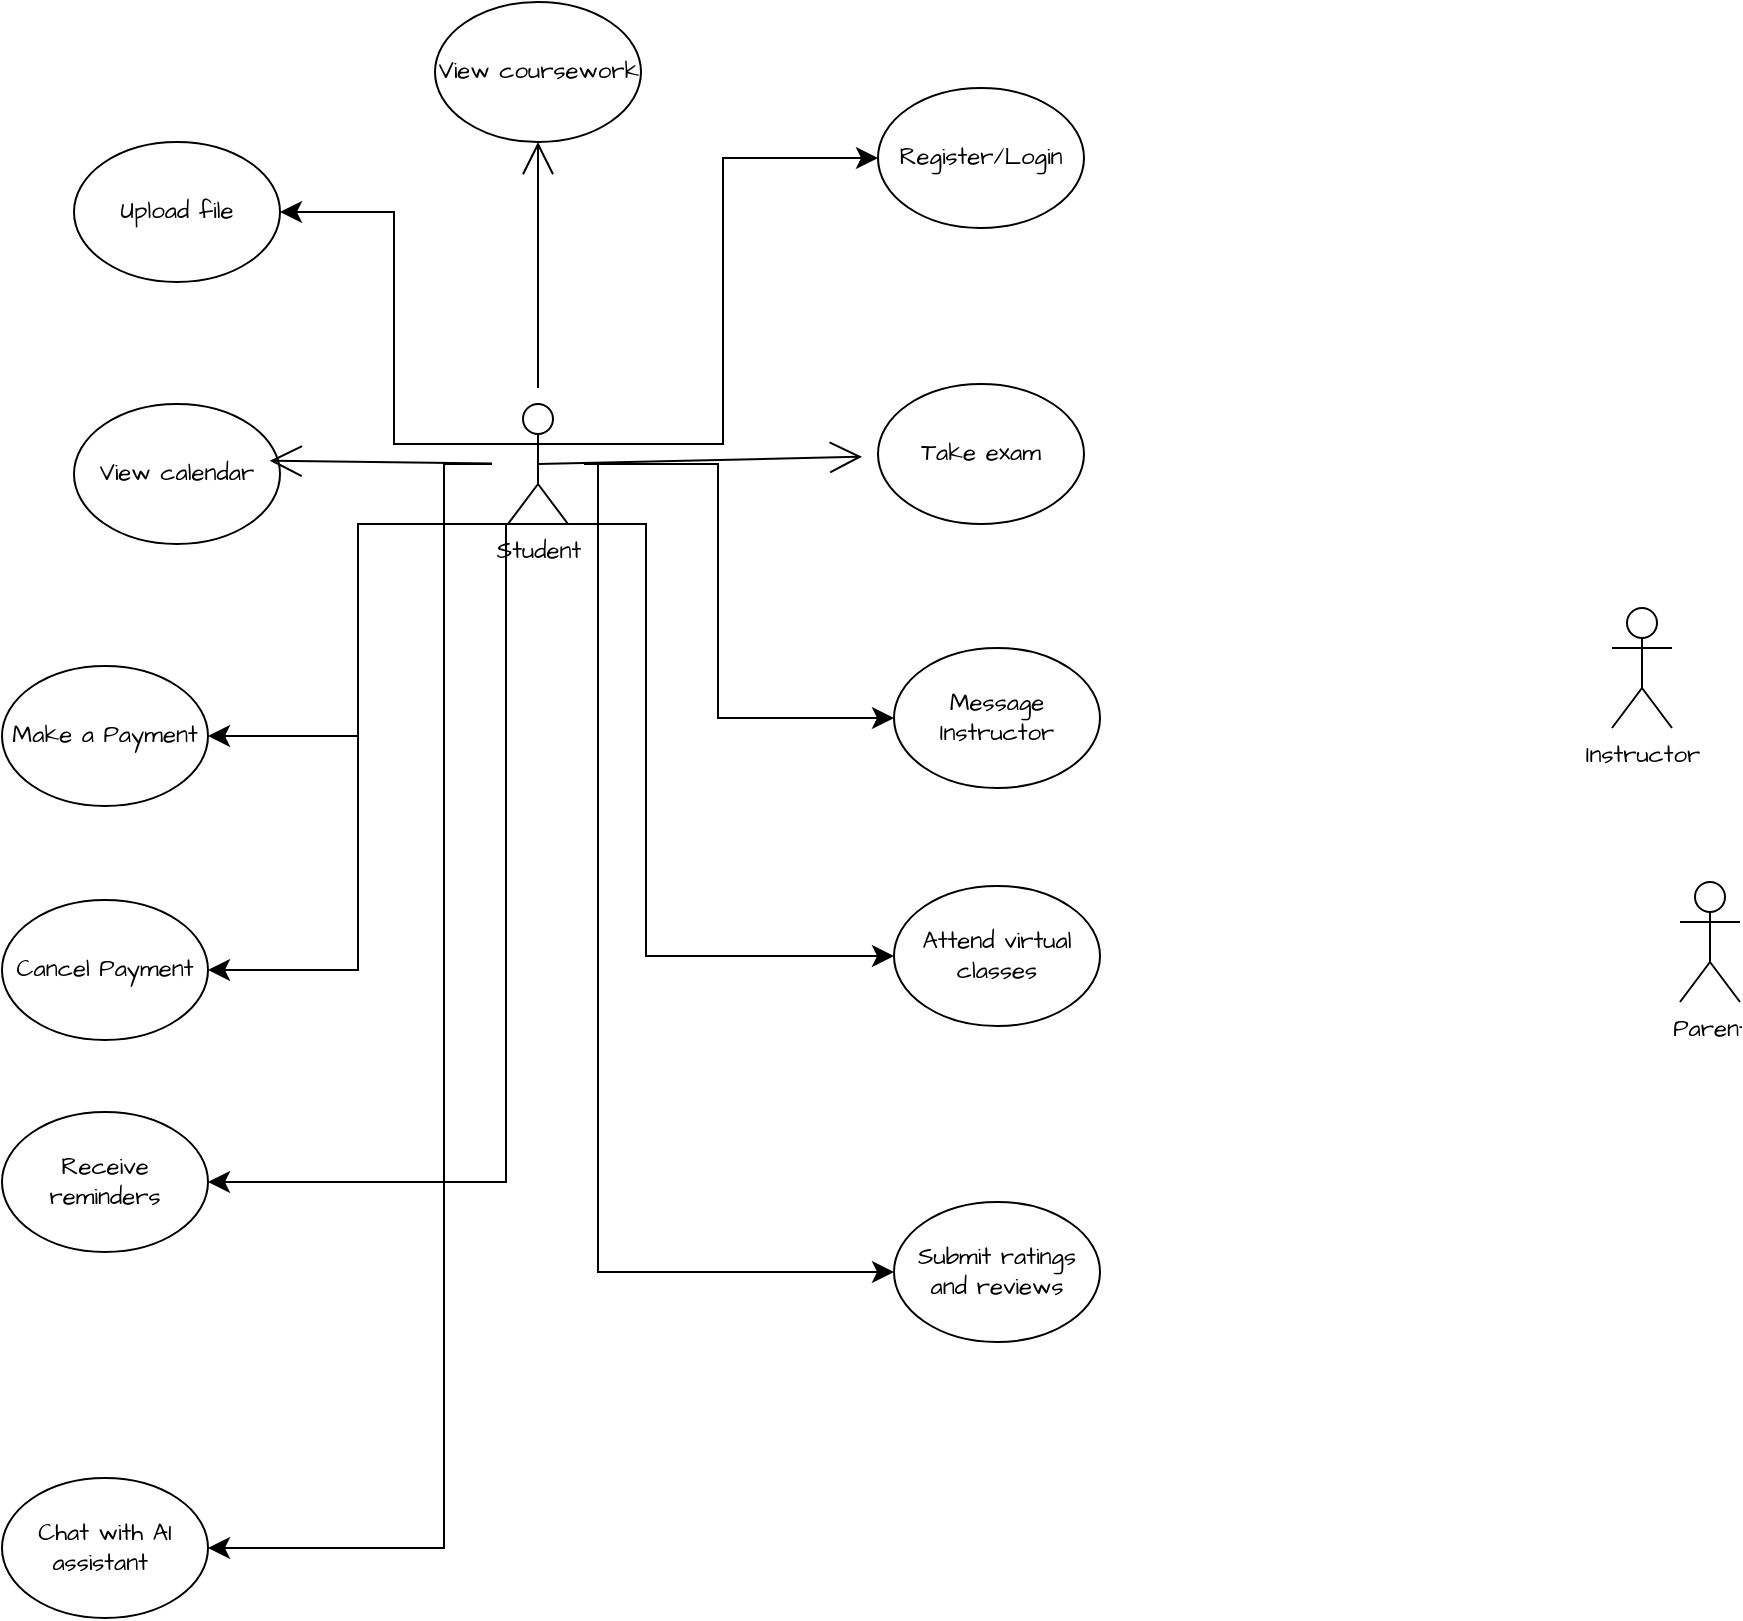 <mxfile version="26.2.14">
  <diagram name="Page-1" id="RRGI0q7L0don1T7-6ic6">
    <mxGraphModel dx="4040" dy="1404" grid="0" gridSize="10" guides="1" tooltips="1" connect="1" arrows="1" fold="1" page="0" pageScale="1" pageWidth="850" pageHeight="1100" math="0" shadow="0">
      <root>
        <mxCell id="0" />
        <mxCell id="1" parent="0" />
        <mxCell id="d5JYhiwHxwO2VvrhSVND-21" style="edgeStyle=none;curved=1;rounded=0;orthogonalLoop=1;jettySize=auto;html=1;exitX=0.5;exitY=0.5;exitDx=0;exitDy=0;exitPerimeter=0;fontFamily=Architects Daughter;fontSource=https%3A%2F%2Ffonts.googleapis.com%2Fcss%3Ffamily%3DArchitects%2BDaughter;fontSize=16;startSize=14;endArrow=open;endSize=14;sourcePerimeterSpacing=8;targetPerimeterSpacing=8;" edge="1" parent="1" source="d5JYhiwHxwO2VvrhSVND-2" target="d5JYhiwHxwO2VvrhSVND-7">
          <mxGeometry relative="1" as="geometry" />
        </mxCell>
        <mxCell id="d5JYhiwHxwO2VvrhSVND-23" style="edgeStyle=none;curved=1;rounded=0;orthogonalLoop=1;jettySize=auto;html=1;entryX=0.5;entryY=1;entryDx=0;entryDy=0;fontFamily=Architects Daughter;fontSource=https%3A%2F%2Ffonts.googleapis.com%2Fcss%3Ffamily%3DArchitects%2BDaughter;fontSize=16;startSize=14;endArrow=open;endSize=14;sourcePerimeterSpacing=8;targetPerimeterSpacing=8;" edge="1" parent="1" source="d5JYhiwHxwO2VvrhSVND-2" target="d5JYhiwHxwO2VvrhSVND-9">
          <mxGeometry relative="1" as="geometry" />
        </mxCell>
        <mxCell id="d5JYhiwHxwO2VvrhSVND-2" value="Student&lt;div&gt;&lt;br&gt;&lt;/div&gt;" style="shape=umlActor;verticalLabelPosition=bottom;verticalAlign=top;html=1;outlineConnect=0;fontFamily=Architects Daughter;fontSource=https%3A%2F%2Ffonts.googleapis.com%2Fcss%3Ffamily%3DArchitects%2BDaughter;" vertex="1" parent="1">
          <mxGeometry x="-150" y="497" width="30" height="60" as="geometry" />
        </mxCell>
        <mxCell id="d5JYhiwHxwO2VvrhSVND-3" value="&lt;div&gt;Parent&lt;/div&gt;&lt;div&gt;&lt;br&gt;&lt;/div&gt;" style="shape=umlActor;verticalLabelPosition=bottom;verticalAlign=top;html=1;outlineConnect=0;fontFamily=Architects Daughter;fontSource=https%3A%2F%2Ffonts.googleapis.com%2Fcss%3Ffamily%3DArchitects%2BDaughter;" vertex="1" parent="1">
          <mxGeometry x="436" y="736" width="30" height="60" as="geometry" />
        </mxCell>
        <mxCell id="d5JYhiwHxwO2VvrhSVND-4" value="&lt;div&gt;Instructor&lt;/div&gt;&lt;div&gt;&lt;br&gt;&lt;/div&gt;" style="shape=umlActor;verticalLabelPosition=bottom;verticalAlign=top;html=1;outlineConnect=0;fontFamily=Architects Daughter;fontSource=https%3A%2F%2Ffonts.googleapis.com%2Fcss%3Ffamily%3DArchitects%2BDaughter;" vertex="1" parent="1">
          <mxGeometry x="402" y="599" width="30" height="60" as="geometry" />
        </mxCell>
        <mxCell id="d5JYhiwHxwO2VvrhSVND-6" value="Register/Login" style="ellipse;whiteSpace=wrap;html=1;fontFamily=Architects Daughter;fontSource=https%3A%2F%2Ffonts.googleapis.com%2Fcss%3Ffamily%3DArchitects%2BDaughter;" vertex="1" parent="1">
          <mxGeometry x="35" y="339" width="103" height="70" as="geometry" />
        </mxCell>
        <mxCell id="d5JYhiwHxwO2VvrhSVND-7" value="Take exam" style="ellipse;whiteSpace=wrap;html=1;fontFamily=Architects Daughter;fontSource=https%3A%2F%2Ffonts.googleapis.com%2Fcss%3Ffamily%3DArchitects%2BDaughter;" vertex="1" parent="1">
          <mxGeometry x="35" y="487" width="103" height="70" as="geometry" />
        </mxCell>
        <mxCell id="d5JYhiwHxwO2VvrhSVND-8" value="Message Instructor" style="ellipse;whiteSpace=wrap;html=1;fontFamily=Architects Daughter;fontSource=https%3A%2F%2Ffonts.googleapis.com%2Fcss%3Ffamily%3DArchitects%2BDaughter;" vertex="1" parent="1">
          <mxGeometry x="43" y="619" width="103" height="70" as="geometry" />
        </mxCell>
        <mxCell id="d5JYhiwHxwO2VvrhSVND-9" value="View coursework" style="ellipse;whiteSpace=wrap;html=1;fontFamily=Architects Daughter;fontSource=https%3A%2F%2Ffonts.googleapis.com%2Fcss%3Ffamily%3DArchitects%2BDaughter;" vertex="1" parent="1">
          <mxGeometry x="-186.5" y="296" width="103" height="70" as="geometry" />
        </mxCell>
        <mxCell id="d5JYhiwHxwO2VvrhSVND-10" value="Upload file" style="ellipse;whiteSpace=wrap;html=1;fontFamily=Architects Daughter;fontSource=https%3A%2F%2Ffonts.googleapis.com%2Fcss%3Ffamily%3DArchitects%2BDaughter;" vertex="1" parent="1">
          <mxGeometry x="-367" y="366" width="103" height="70" as="geometry" />
        </mxCell>
        <mxCell id="d5JYhiwHxwO2VvrhSVND-14" value="View calendar" style="ellipse;whiteSpace=wrap;html=1;fontFamily=Architects Daughter;fontSource=https%3A%2F%2Ffonts.googleapis.com%2Fcss%3Ffamily%3DArchitects%2BDaughter;" vertex="1" parent="1">
          <mxGeometry x="-367" y="497" width="103" height="70" as="geometry" />
        </mxCell>
        <mxCell id="d5JYhiwHxwO2VvrhSVND-15" value="Make a Payment" style="ellipse;whiteSpace=wrap;html=1;fontFamily=Architects Daughter;fontSource=https%3A%2F%2Ffonts.googleapis.com%2Fcss%3Ffamily%3DArchitects%2BDaughter;" vertex="1" parent="1">
          <mxGeometry x="-403" y="628" width="103" height="70" as="geometry" />
        </mxCell>
        <mxCell id="d5JYhiwHxwO2VvrhSVND-16" value="Cancel Payment" style="ellipse;whiteSpace=wrap;html=1;fontFamily=Architects Daughter;fontSource=https%3A%2F%2Ffonts.googleapis.com%2Fcss%3Ffamily%3DArchitects%2BDaughter;" vertex="1" parent="1">
          <mxGeometry x="-403" y="745" width="103" height="70" as="geometry" />
        </mxCell>
        <mxCell id="d5JYhiwHxwO2VvrhSVND-17" value="Receive reminders" style="ellipse;whiteSpace=wrap;html=1;fontFamily=Architects Daughter;fontSource=https%3A%2F%2Ffonts.googleapis.com%2Fcss%3Ffamily%3DArchitects%2BDaughter;" vertex="1" parent="1">
          <mxGeometry x="-403" y="851" width="103" height="70" as="geometry" />
        </mxCell>
        <mxCell id="d5JYhiwHxwO2VvrhSVND-20" value="" style="edgeStyle=elbowEdgeStyle;elbow=horizontal;endArrow=classic;html=1;curved=0;rounded=0;endSize=8;startSize=8;fontFamily=Architects Daughter;fontSource=https%3A%2F%2Ffonts.googleapis.com%2Fcss%3Ffamily%3DArchitects%2BDaughter;fontSize=16;sourcePerimeterSpacing=8;targetPerimeterSpacing=8;entryX=0;entryY=0.5;entryDx=0;entryDy=0;" edge="1" parent="1" target="d5JYhiwHxwO2VvrhSVND-6">
          <mxGeometry width="50" height="50" relative="1" as="geometry">
            <mxPoint x="-120" y="517" as="sourcePoint" />
            <mxPoint x="-66" y="371" as="targetPoint" />
          </mxGeometry>
        </mxCell>
        <mxCell id="d5JYhiwHxwO2VvrhSVND-22" value="" style="edgeStyle=elbowEdgeStyle;elbow=horizontal;endArrow=classic;html=1;curved=0;rounded=0;endSize=8;startSize=8;fontFamily=Architects Daughter;fontSource=https%3A%2F%2Ffonts.googleapis.com%2Fcss%3Ffamily%3DArchitects%2BDaughter;fontSize=16;sourcePerimeterSpacing=8;targetPerimeterSpacing=8;entryX=0;entryY=0.5;entryDx=0;entryDy=0;" edge="1" parent="1" source="d5JYhiwHxwO2VvrhSVND-2" target="d5JYhiwHxwO2VvrhSVND-8">
          <mxGeometry width="50" height="50" relative="1" as="geometry">
            <mxPoint x="-131" y="526" as="sourcePoint" />
            <mxPoint x="-18" y="609" as="targetPoint" />
            <Array as="points">
              <mxPoint x="-45" y="585" />
            </Array>
          </mxGeometry>
        </mxCell>
        <mxCell id="d5JYhiwHxwO2VvrhSVND-24" value="" style="edgeStyle=elbowEdgeStyle;elbow=horizontal;endArrow=classic;html=1;curved=0;rounded=0;endSize=8;startSize=8;fontFamily=Architects Daughter;fontSource=https%3A%2F%2Ffonts.googleapis.com%2Fcss%3Ffamily%3DArchitects%2BDaughter;fontSize=16;sourcePerimeterSpacing=8;targetPerimeterSpacing=8;exitX=0;exitY=0.333;exitDx=0;exitDy=0;exitPerimeter=0;entryX=1;entryY=0.5;entryDx=0;entryDy=0;" edge="1" parent="1" source="d5JYhiwHxwO2VvrhSVND-2" target="d5JYhiwHxwO2VvrhSVND-10">
          <mxGeometry width="50" height="50" relative="1" as="geometry">
            <mxPoint x="-241" y="524" as="sourcePoint" />
            <mxPoint x="-191" y="474" as="targetPoint" />
          </mxGeometry>
        </mxCell>
        <mxCell id="d5JYhiwHxwO2VvrhSVND-26" style="edgeStyle=none;curved=1;rounded=0;orthogonalLoop=1;jettySize=auto;html=1;entryX=0.95;entryY=0.405;entryDx=0;entryDy=0;entryPerimeter=0;fontFamily=Architects Daughter;fontSource=https%3A%2F%2Ffonts.googleapis.com%2Fcss%3Ffamily%3DArchitects%2BDaughter;fontSize=16;startSize=14;endArrow=open;endSize=14;sourcePerimeterSpacing=8;targetPerimeterSpacing=8;" edge="1" parent="1" source="d5JYhiwHxwO2VvrhSVND-2" target="d5JYhiwHxwO2VvrhSVND-14">
          <mxGeometry relative="1" as="geometry" />
        </mxCell>
        <mxCell id="d5JYhiwHxwO2VvrhSVND-27" value="" style="edgeStyle=elbowEdgeStyle;elbow=horizontal;endArrow=classic;html=1;curved=0;rounded=0;endSize=8;startSize=8;fontFamily=Architects Daughter;fontSource=https%3A%2F%2Ffonts.googleapis.com%2Fcss%3Ffamily%3DArchitects%2BDaughter;fontSize=16;sourcePerimeterSpacing=8;targetPerimeterSpacing=8;exitX=0;exitY=1;exitDx=0;exitDy=0;exitPerimeter=0;entryX=1;entryY=0.5;entryDx=0;entryDy=0;" edge="1" parent="1" source="d5JYhiwHxwO2VvrhSVND-2" target="d5JYhiwHxwO2VvrhSVND-15">
          <mxGeometry width="50" height="50" relative="1" as="geometry">
            <mxPoint x="-196" y="681" as="sourcePoint" />
            <mxPoint x="-146" y="631" as="targetPoint" />
          </mxGeometry>
        </mxCell>
        <mxCell id="d5JYhiwHxwO2VvrhSVND-29" value="" style="edgeStyle=elbowEdgeStyle;elbow=horizontal;endArrow=classic;html=1;curved=0;rounded=0;endSize=8;startSize=8;fontFamily=Architects Daughter;fontSource=https%3A%2F%2Ffonts.googleapis.com%2Fcss%3Ffamily%3DArchitects%2BDaughter;fontSize=16;sourcePerimeterSpacing=8;targetPerimeterSpacing=8;exitX=0;exitY=1;exitDx=0;exitDy=0;exitPerimeter=0;entryX=1;entryY=0.5;entryDx=0;entryDy=0;" edge="1" parent="1" source="d5JYhiwHxwO2VvrhSVND-2" target="d5JYhiwHxwO2VvrhSVND-16">
          <mxGeometry width="50" height="50" relative="1" as="geometry">
            <mxPoint x="-84" y="691" as="sourcePoint" />
            <mxPoint x="-34" y="641" as="targetPoint" />
          </mxGeometry>
        </mxCell>
        <mxCell id="d5JYhiwHxwO2VvrhSVND-30" value="" style="edgeStyle=elbowEdgeStyle;elbow=horizontal;endArrow=classic;html=1;curved=0;rounded=0;endSize=8;startSize=8;fontFamily=Architects Daughter;fontSource=https%3A%2F%2Ffonts.googleapis.com%2Fcss%3Ffamily%3DArchitects%2BDaughter;fontSize=16;sourcePerimeterSpacing=8;targetPerimeterSpacing=8;exitX=1;exitY=1;exitDx=0;exitDy=0;exitPerimeter=0;entryX=1;entryY=0.5;entryDx=0;entryDy=0;" edge="1" parent="1" source="d5JYhiwHxwO2VvrhSVND-2" target="d5JYhiwHxwO2VvrhSVND-17">
          <mxGeometry width="50" height="50" relative="1" as="geometry">
            <mxPoint x="-84" y="728" as="sourcePoint" />
            <mxPoint x="-34" y="678" as="targetPoint" />
            <Array as="points">
              <mxPoint x="-151" y="722" />
            </Array>
          </mxGeometry>
        </mxCell>
        <mxCell id="d5JYhiwHxwO2VvrhSVND-31" value="Attend virtual classes" style="ellipse;whiteSpace=wrap;html=1;fontFamily=Architects Daughter;fontSource=https%3A%2F%2Ffonts.googleapis.com%2Fcss%3Ffamily%3DArchitects%2BDaughter;" vertex="1" parent="1">
          <mxGeometry x="43" y="738" width="103" height="70" as="geometry" />
        </mxCell>
        <mxCell id="d5JYhiwHxwO2VvrhSVND-32" value="" style="edgeStyle=elbowEdgeStyle;elbow=horizontal;endArrow=classic;html=1;curved=0;rounded=0;endSize=8;startSize=8;fontFamily=Architects Daughter;fontSource=https%3A%2F%2Ffonts.googleapis.com%2Fcss%3Ffamily%3DArchitects%2BDaughter;fontSize=16;sourcePerimeterSpacing=8;targetPerimeterSpacing=8;exitX=1;exitY=1;exitDx=0;exitDy=0;exitPerimeter=0;entryX=0;entryY=0.5;entryDx=0;entryDy=0;" edge="1" parent="1" source="d5JYhiwHxwO2VvrhSVND-2" target="d5JYhiwHxwO2VvrhSVND-31">
          <mxGeometry width="50" height="50" relative="1" as="geometry">
            <mxPoint x="-84" y="622" as="sourcePoint" />
            <mxPoint x="-34" y="572" as="targetPoint" />
            <Array as="points">
              <mxPoint x="-81" y="668" />
            </Array>
          </mxGeometry>
        </mxCell>
        <mxCell id="d5JYhiwHxwO2VvrhSVND-45" value="Submit ratings and reviews" style="ellipse;whiteSpace=wrap;html=1;fontFamily=Architects Daughter;fontSource=https%3A%2F%2Ffonts.googleapis.com%2Fcss%3Ffamily%3DArchitects%2BDaughter;" vertex="1" parent="1">
          <mxGeometry x="43" y="896" width="103" height="70" as="geometry" />
        </mxCell>
        <mxCell id="d5JYhiwHxwO2VvrhSVND-46" value="" style="edgeStyle=elbowEdgeStyle;elbow=horizontal;endArrow=classic;html=1;curved=0;rounded=0;endSize=8;startSize=8;fontFamily=Architects Daughter;fontSource=https%3A%2F%2Ffonts.googleapis.com%2Fcss%3Ffamily%3DArchitects%2BDaughter;fontSize=16;sourcePerimeterSpacing=8;targetPerimeterSpacing=8;entryX=0;entryY=0.5;entryDx=0;entryDy=0;" edge="1" parent="1" source="d5JYhiwHxwO2VvrhSVND-2" target="d5JYhiwHxwO2VvrhSVND-45">
          <mxGeometry width="50" height="50" relative="1" as="geometry">
            <mxPoint x="-21" y="914" as="sourcePoint" />
            <mxPoint x="29" y="864" as="targetPoint" />
            <Array as="points">
              <mxPoint x="-105" y="726" />
            </Array>
          </mxGeometry>
        </mxCell>
        <mxCell id="d5JYhiwHxwO2VvrhSVND-47" value="Chat with AI assistant&amp;nbsp;" style="ellipse;whiteSpace=wrap;html=1;fontFamily=Architects Daughter;fontSource=https%3A%2F%2Ffonts.googleapis.com%2Fcss%3Ffamily%3DArchitects%2BDaughter;" vertex="1" parent="1">
          <mxGeometry x="-403" y="1034" width="103" height="70" as="geometry" />
        </mxCell>
        <mxCell id="d5JYhiwHxwO2VvrhSVND-48" value="" style="edgeStyle=elbowEdgeStyle;elbow=horizontal;endArrow=classic;html=1;curved=0;rounded=0;endSize=8;startSize=8;fontFamily=Architects Daughter;fontSource=https%3A%2F%2Ffonts.googleapis.com%2Fcss%3Ffamily%3DArchitects%2BDaughter;fontSize=16;sourcePerimeterSpacing=8;targetPerimeterSpacing=8;entryX=1;entryY=0.5;entryDx=0;entryDy=0;" edge="1" parent="1" source="d5JYhiwHxwO2VvrhSVND-2" target="d5JYhiwHxwO2VvrhSVND-47">
          <mxGeometry width="50" height="50" relative="1" as="geometry">
            <mxPoint x="-108" y="916" as="sourcePoint" />
            <mxPoint x="-58" y="866" as="targetPoint" />
            <Array as="points">
              <mxPoint x="-182" y="809" />
            </Array>
          </mxGeometry>
        </mxCell>
      </root>
    </mxGraphModel>
  </diagram>
</mxfile>
